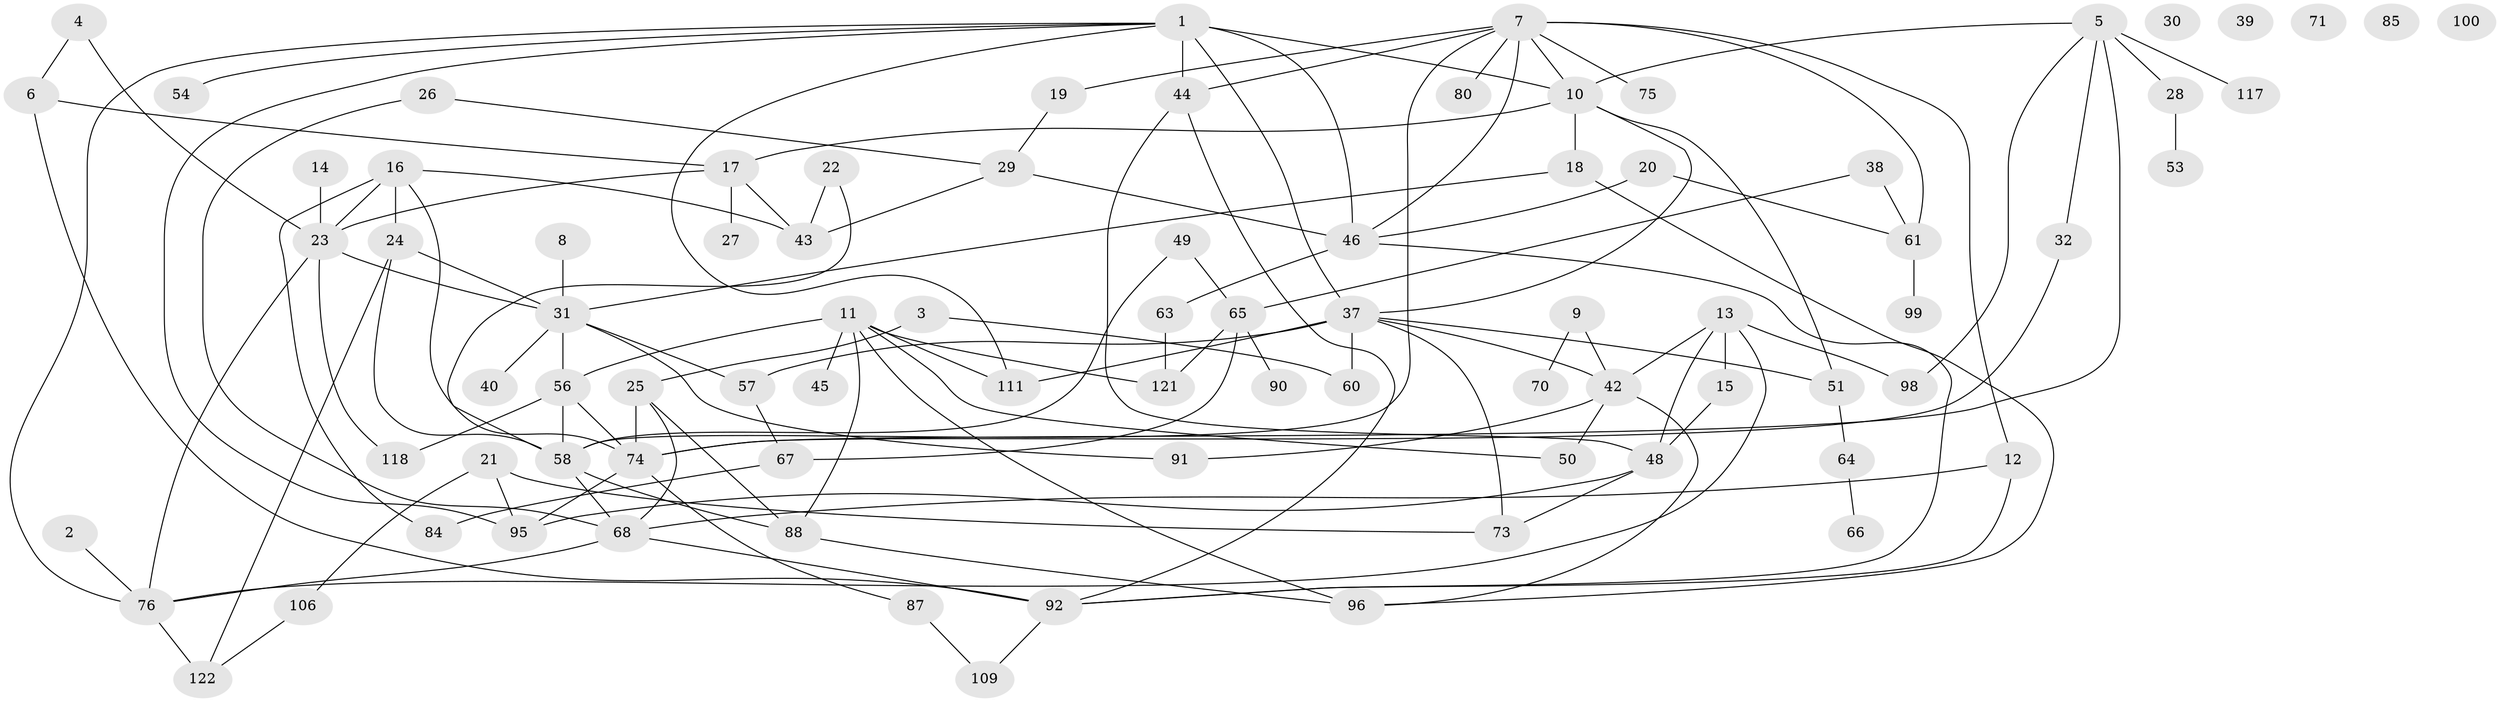 // Generated by graph-tools (version 1.1) at 2025/23/03/03/25 07:23:27]
// undirected, 84 vertices, 132 edges
graph export_dot {
graph [start="1"]
  node [color=gray90,style=filled];
  1 [super="+35"];
  2;
  3 [super="+102"];
  4;
  5 [super="+105"];
  6 [super="+52"];
  7 [super="+107"];
  8;
  9 [super="+33"];
  10 [super="+110"];
  11 [super="+104"];
  12;
  13 [super="+101"];
  14;
  15;
  16 [super="+36"];
  17 [super="+123"];
  18 [super="+82"];
  19;
  20 [super="+41"];
  21;
  22;
  23 [super="+103"];
  24 [super="+79"];
  25;
  26 [super="+116"];
  27;
  28 [super="+34"];
  29 [super="+69"];
  30;
  31 [super="+62"];
  32;
  37 [super="+55"];
  38;
  39;
  40;
  42 [super="+47"];
  43;
  44;
  45 [super="+77"];
  46;
  48 [super="+120"];
  49;
  50 [super="+108"];
  51 [super="+59"];
  53 [super="+93"];
  54 [super="+94"];
  56 [super="+72"];
  57 [super="+78"];
  58 [super="+86"];
  60 [super="+112"];
  61 [super="+89"];
  63;
  64;
  65 [super="+81"];
  66;
  67;
  68 [super="+115"];
  70;
  71;
  73;
  74 [super="+83"];
  75;
  76 [super="+97"];
  80;
  84;
  85;
  87;
  88 [super="+114"];
  90;
  91;
  92 [super="+113"];
  95;
  96;
  98;
  99;
  100;
  106 [super="+119"];
  109;
  111 [super="+124"];
  117;
  118;
  121;
  122;
  1 -- 44 [weight=2];
  1 -- 46;
  1 -- 76;
  1 -- 37;
  1 -- 95;
  1 -- 111;
  1 -- 10;
  1 -- 54;
  2 -- 76;
  3 -- 25;
  3 -- 60;
  4 -- 6;
  4 -- 23;
  5 -- 10;
  5 -- 32;
  5 -- 98;
  5 -- 117;
  5 -- 74;
  5 -- 28;
  6 -- 17;
  6 -- 92;
  7 -- 46;
  7 -- 80;
  7 -- 58;
  7 -- 19;
  7 -- 75;
  7 -- 12;
  7 -- 44;
  7 -- 61;
  7 -- 10;
  8 -- 31;
  9 -- 70;
  9 -- 42;
  10 -- 17;
  10 -- 18 [weight=2];
  10 -- 51;
  10 -- 37;
  11 -- 56;
  11 -- 96;
  11 -- 111;
  11 -- 50;
  11 -- 88;
  11 -- 121;
  11 -- 45;
  12 -- 68;
  12 -- 92;
  13 -- 76 [weight=2];
  13 -- 48;
  13 -- 98;
  13 -- 15;
  13 -- 42;
  14 -- 23;
  15 -- 48 [weight=2];
  16 -- 43;
  16 -- 84;
  16 -- 74;
  16 -- 24;
  16 -- 23;
  17 -- 27;
  17 -- 43;
  17 -- 23;
  18 -- 31;
  18 -- 96;
  19 -- 29;
  20 -- 46;
  20 -- 61;
  21 -- 73;
  21 -- 95;
  21 -- 106;
  22 -- 43;
  22 -- 58;
  23 -- 118;
  23 -- 76;
  23 -- 31;
  24 -- 122;
  24 -- 31;
  24 -- 58;
  25 -- 68;
  25 -- 88;
  25 -- 74;
  26 -- 68;
  26 -- 29;
  28 -- 53;
  29 -- 43;
  29 -- 46;
  31 -- 40;
  31 -- 91;
  31 -- 57;
  31 -- 56;
  32 -- 74;
  37 -- 42;
  37 -- 51;
  37 -- 73;
  37 -- 57;
  37 -- 60;
  37 -- 111;
  38 -- 61;
  38 -- 65;
  42 -- 91;
  42 -- 96;
  42 -- 50;
  44 -- 48;
  44 -- 92;
  46 -- 63;
  46 -- 92;
  48 -- 73;
  48 -- 95;
  49 -- 58;
  49 -- 65;
  51 -- 64;
  56 -- 58;
  56 -- 74;
  56 -- 118;
  57 -- 67;
  58 -- 68;
  58 -- 88;
  61 -- 99;
  63 -- 121;
  64 -- 66;
  65 -- 90;
  65 -- 67;
  65 -- 121;
  67 -- 84;
  68 -- 92;
  68 -- 76;
  74 -- 87;
  74 -- 95;
  76 -- 122;
  87 -- 109;
  88 -- 96;
  92 -- 109;
  106 -- 122;
}
